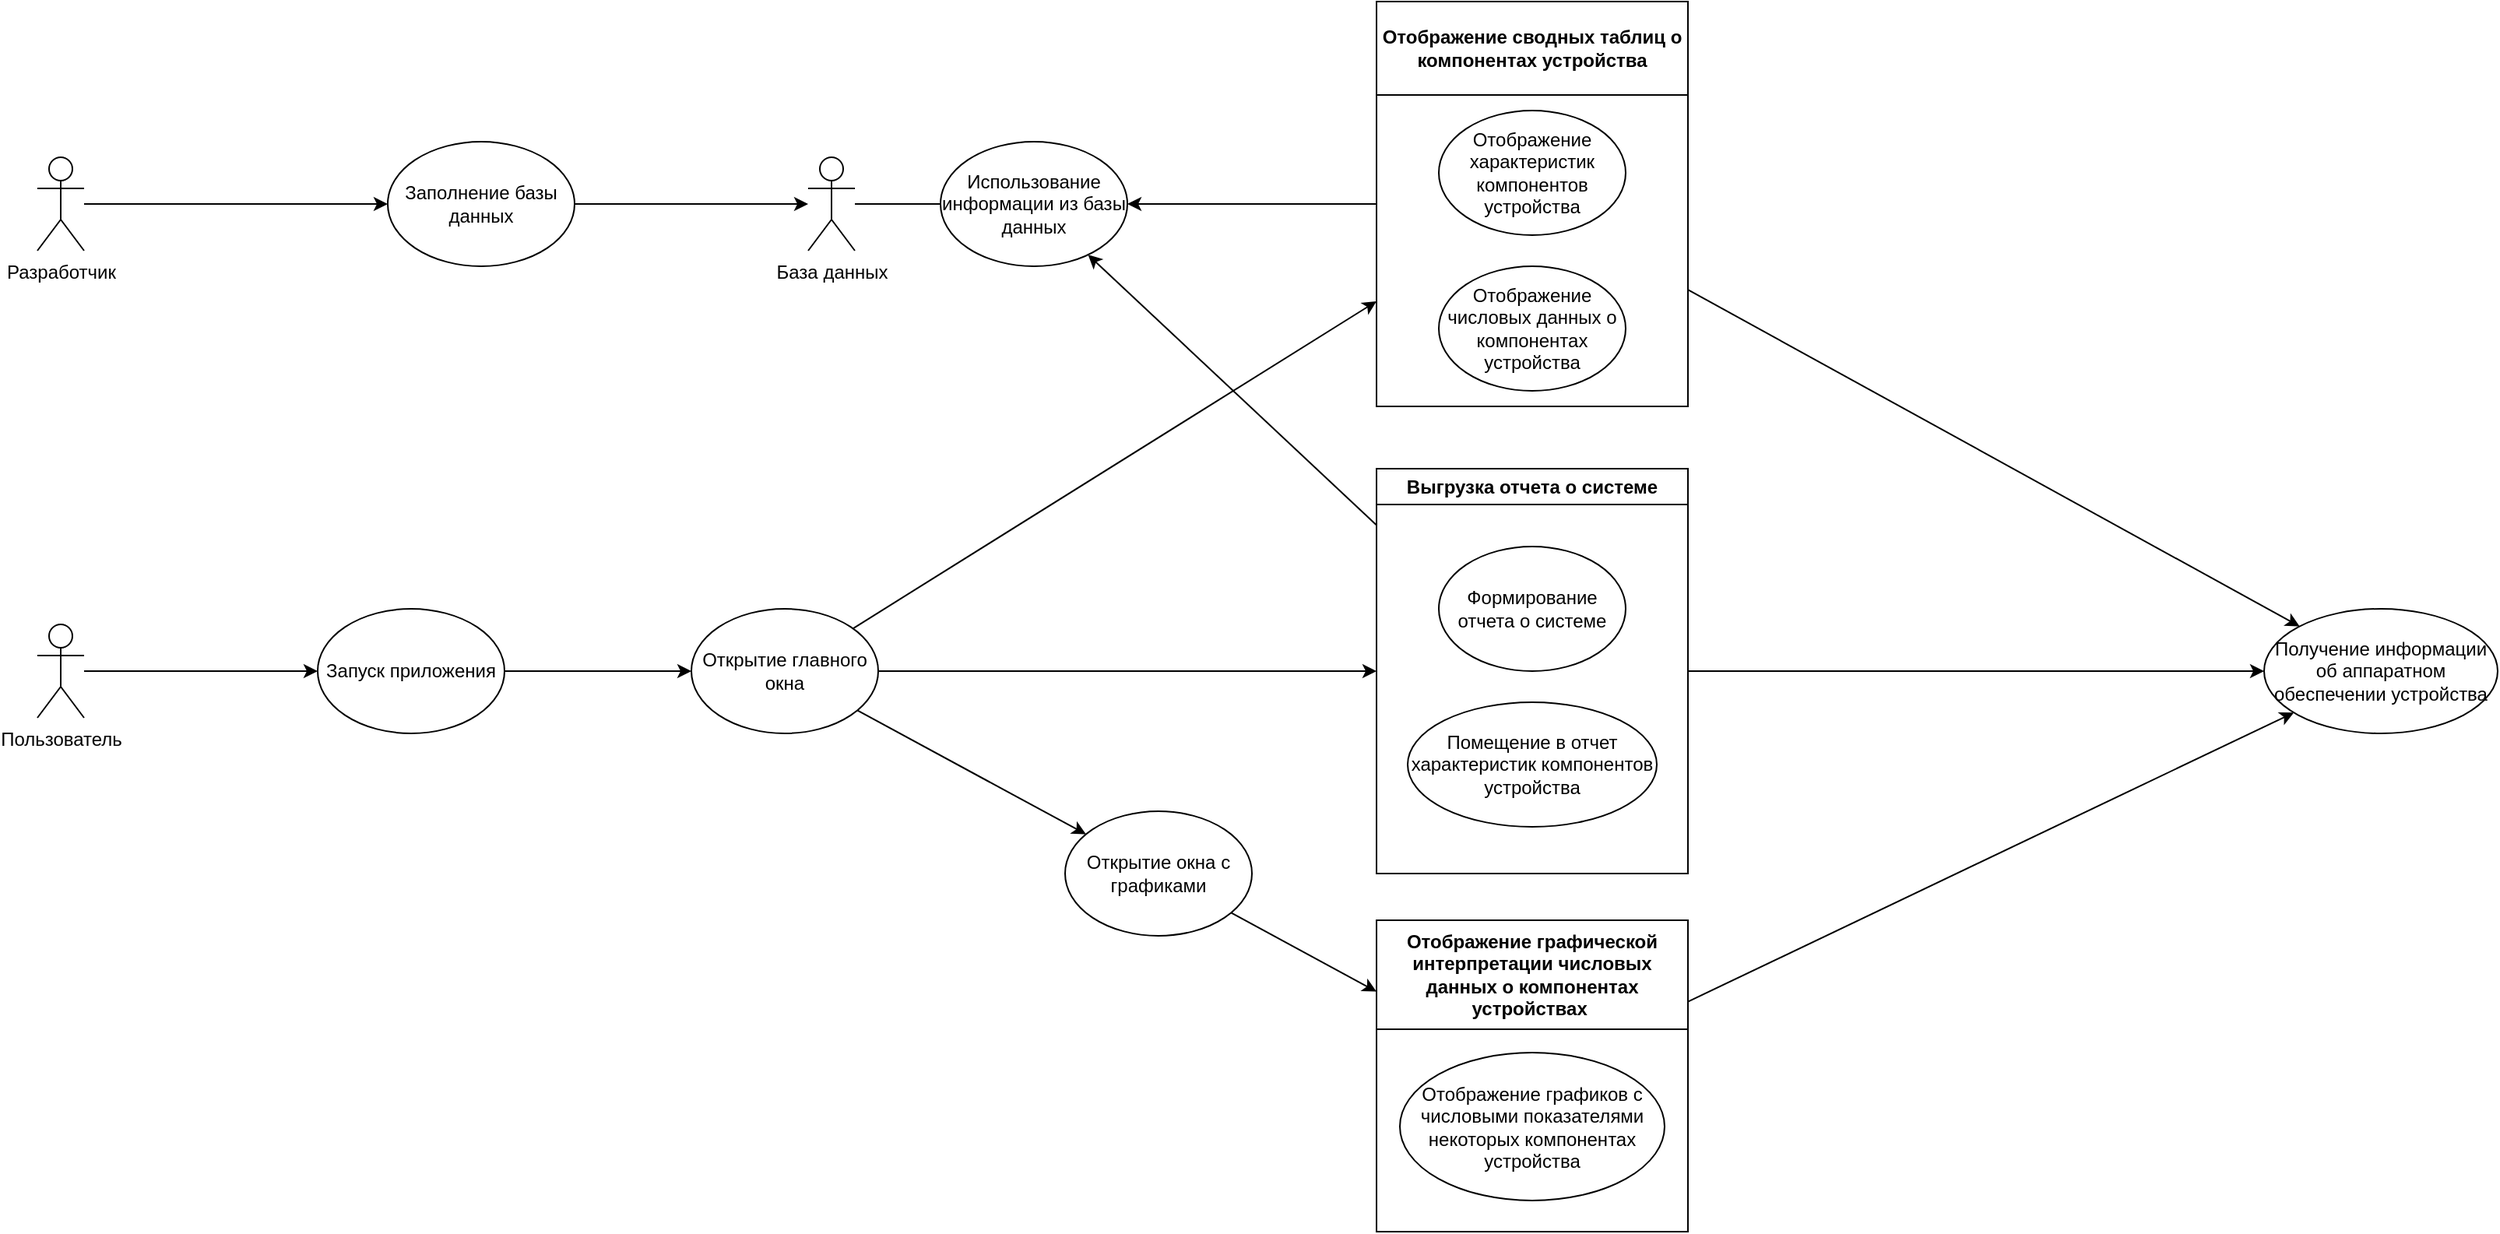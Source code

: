 <mxfile version="22.1.3" type="device">
  <diagram name="Страница — 1" id="yzS94LT6goUIkw-oyW69">
    <mxGraphModel dx="2405" dy="2234" grid="1" gridSize="10" guides="1" tooltips="1" connect="1" arrows="1" fold="1" page="1" pageScale="1" pageWidth="827" pageHeight="1169" math="0" shadow="0">
      <root>
        <mxCell id="0" />
        <mxCell id="1" parent="0" />
        <mxCell id="NaQXFfpHUo3TirxvX6qb-3" style="edgeStyle=orthogonalEdgeStyle;rounded=0;orthogonalLoop=1;jettySize=auto;html=1;" edge="1" parent="1" source="NaQXFfpHUo3TirxvX6qb-1" target="NaQXFfpHUo3TirxvX6qb-2">
          <mxGeometry relative="1" as="geometry" />
        </mxCell>
        <mxCell id="NaQXFfpHUo3TirxvX6qb-1" value="Пользователь" style="shape=umlActor;verticalLabelPosition=bottom;verticalAlign=top;html=1;outlineConnect=0;" vertex="1" parent="1">
          <mxGeometry x="20" y="280" width="30" height="60" as="geometry" />
        </mxCell>
        <mxCell id="NaQXFfpHUo3TirxvX6qb-7" style="edgeStyle=orthogonalEdgeStyle;rounded=0;orthogonalLoop=1;jettySize=auto;html=1;" edge="1" parent="1" source="NaQXFfpHUo3TirxvX6qb-2" target="NaQXFfpHUo3TirxvX6qb-6">
          <mxGeometry relative="1" as="geometry" />
        </mxCell>
        <mxCell id="NaQXFfpHUo3TirxvX6qb-2" value="Запуск приложения" style="ellipse;whiteSpace=wrap;html=1;" vertex="1" parent="1">
          <mxGeometry x="200" y="270" width="120" height="80" as="geometry" />
        </mxCell>
        <mxCell id="NaQXFfpHUo3TirxvX6qb-20" style="rounded=0;orthogonalLoop=1;jettySize=auto;html=1;" edge="1" parent="1" source="NaQXFfpHUo3TirxvX6qb-6" target="NaQXFfpHUo3TirxvX6qb-19">
          <mxGeometry relative="1" as="geometry" />
        </mxCell>
        <mxCell id="NaQXFfpHUo3TirxvX6qb-38" style="rounded=0;orthogonalLoop=1;jettySize=auto;html=1;" edge="1" parent="1" source="NaQXFfpHUo3TirxvX6qb-6" target="NaQXFfpHUo3TirxvX6qb-23">
          <mxGeometry relative="1" as="geometry" />
        </mxCell>
        <mxCell id="NaQXFfpHUo3TirxvX6qb-6" value="Открытие главного окна" style="ellipse;whiteSpace=wrap;html=1;" vertex="1" parent="1">
          <mxGeometry x="440" y="270" width="120" height="80" as="geometry" />
        </mxCell>
        <mxCell id="NaQXFfpHUo3TirxvX6qb-16" style="rounded=0;orthogonalLoop=1;jettySize=auto;html=1;endArrow=none;endFill=0;startArrow=classic;startFill=1;" edge="1" parent="1" source="NaQXFfpHUo3TirxvX6qb-14" target="NaQXFfpHUo3TirxvX6qb-6">
          <mxGeometry relative="1" as="geometry" />
        </mxCell>
        <mxCell id="NaQXFfpHUo3TirxvX6qb-29" style="rounded=0;orthogonalLoop=1;jettySize=auto;html=1;" edge="1" parent="1" source="NaQXFfpHUo3TirxvX6qb-14" target="NaQXFfpHUo3TirxvX6qb-27">
          <mxGeometry relative="1" as="geometry" />
        </mxCell>
        <mxCell id="NaQXFfpHUo3TirxvX6qb-40" style="rounded=0;orthogonalLoop=1;jettySize=auto;html=1;" edge="1" parent="1" source="NaQXFfpHUo3TirxvX6qb-14" target="NaQXFfpHUo3TirxvX6qb-39">
          <mxGeometry relative="1" as="geometry" />
        </mxCell>
        <mxCell id="NaQXFfpHUo3TirxvX6qb-14" value="Отображение сводных таблиц о компонентах устройства" style="swimlane;whiteSpace=wrap;html=1;startSize=60;" vertex="1" parent="1">
          <mxGeometry x="880" y="-120" width="200" height="260" as="geometry" />
        </mxCell>
        <mxCell id="NaQXFfpHUo3TirxvX6qb-8" value="Отображение характеристик компонентов устройства" style="ellipse;whiteSpace=wrap;html=1;" vertex="1" parent="NaQXFfpHUo3TirxvX6qb-14">
          <mxGeometry x="40" y="70" width="120" height="80" as="geometry" />
        </mxCell>
        <mxCell id="NaQXFfpHUo3TirxvX6qb-10" value="Отображение числовых данных о компонентах устройства" style="ellipse;whiteSpace=wrap;html=1;" vertex="1" parent="NaQXFfpHUo3TirxvX6qb-14">
          <mxGeometry x="40" y="170" width="120" height="80" as="geometry" />
        </mxCell>
        <mxCell id="NaQXFfpHUo3TirxvX6qb-42" style="rounded=0;orthogonalLoop=1;jettySize=auto;html=1;" edge="1" parent="1" source="NaQXFfpHUo3TirxvX6qb-17" target="NaQXFfpHUo3TirxvX6qb-39">
          <mxGeometry relative="1" as="geometry" />
        </mxCell>
        <mxCell id="NaQXFfpHUo3TirxvX6qb-17" value="Отображение графической интерпретации числовых данных о компонентах устройствах&amp;nbsp;" style="swimlane;whiteSpace=wrap;html=1;startSize=70;" vertex="1" parent="1">
          <mxGeometry x="880" y="470" width="200" height="200" as="geometry" />
        </mxCell>
        <mxCell id="NaQXFfpHUo3TirxvX6qb-18" value="Отображение графиков с числовыми показателями некоторых компонентах устройства" style="ellipse;whiteSpace=wrap;html=1;" vertex="1" parent="NaQXFfpHUo3TirxvX6qb-17">
          <mxGeometry x="15" y="85" width="170" height="95" as="geometry" />
        </mxCell>
        <mxCell id="NaQXFfpHUo3TirxvX6qb-21" style="rounded=0;orthogonalLoop=1;jettySize=auto;html=1;" edge="1" parent="1" source="NaQXFfpHUo3TirxvX6qb-19" target="NaQXFfpHUo3TirxvX6qb-17">
          <mxGeometry relative="1" as="geometry" />
        </mxCell>
        <mxCell id="NaQXFfpHUo3TirxvX6qb-19" value="Открытие окна с графиками" style="ellipse;whiteSpace=wrap;html=1;" vertex="1" parent="1">
          <mxGeometry x="680" y="400" width="120" height="80" as="geometry" />
        </mxCell>
        <mxCell id="NaQXFfpHUo3TirxvX6qb-30" style="rounded=0;orthogonalLoop=1;jettySize=auto;html=1;" edge="1" parent="1" source="NaQXFfpHUo3TirxvX6qb-23" target="NaQXFfpHUo3TirxvX6qb-27">
          <mxGeometry relative="1" as="geometry" />
        </mxCell>
        <mxCell id="NaQXFfpHUo3TirxvX6qb-41" style="rounded=0;orthogonalLoop=1;jettySize=auto;html=1;" edge="1" parent="1" source="NaQXFfpHUo3TirxvX6qb-23" target="NaQXFfpHUo3TirxvX6qb-39">
          <mxGeometry relative="1" as="geometry" />
        </mxCell>
        <mxCell id="NaQXFfpHUo3TirxvX6qb-23" value="Выгрузка отчета о системе" style="swimlane;whiteSpace=wrap;html=1;" vertex="1" parent="1">
          <mxGeometry x="880" y="180" width="200" height="260" as="geometry" />
        </mxCell>
        <mxCell id="NaQXFfpHUo3TirxvX6qb-26" value="Формирование отчета о системе" style="ellipse;whiteSpace=wrap;html=1;" vertex="1" parent="NaQXFfpHUo3TirxvX6qb-23">
          <mxGeometry x="40" y="50" width="120" height="80" as="geometry" />
        </mxCell>
        <mxCell id="NaQXFfpHUo3TirxvX6qb-44" value="Помещение в отчет характеристик компонентов устройства" style="ellipse;whiteSpace=wrap;html=1;" vertex="1" parent="NaQXFfpHUo3TirxvX6qb-23">
          <mxGeometry x="20" y="150" width="160" height="80" as="geometry" />
        </mxCell>
        <mxCell id="NaQXFfpHUo3TirxvX6qb-27" value="Использование информации из базы данных" style="ellipse;whiteSpace=wrap;html=1;" vertex="1" parent="1">
          <mxGeometry x="600" y="-30" width="120" height="80" as="geometry" />
        </mxCell>
        <mxCell id="NaQXFfpHUo3TirxvX6qb-32" style="rounded=0;orthogonalLoop=1;jettySize=auto;html=1;endArrow=none;endFill=0;" edge="1" parent="1" source="NaQXFfpHUo3TirxvX6qb-31" target="NaQXFfpHUo3TirxvX6qb-27">
          <mxGeometry relative="1" as="geometry" />
        </mxCell>
        <mxCell id="NaQXFfpHUo3TirxvX6qb-31" value="База данных" style="shape=umlActor;verticalLabelPosition=bottom;verticalAlign=top;html=1;outlineConnect=0;" vertex="1" parent="1">
          <mxGeometry x="515" y="-20" width="30" height="60" as="geometry" />
        </mxCell>
        <mxCell id="NaQXFfpHUo3TirxvX6qb-34" style="rounded=0;orthogonalLoop=1;jettySize=auto;html=1;" edge="1" parent="1" source="NaQXFfpHUo3TirxvX6qb-33" target="NaQXFfpHUo3TirxvX6qb-31">
          <mxGeometry relative="1" as="geometry" />
        </mxCell>
        <mxCell id="NaQXFfpHUo3TirxvX6qb-33" value="Заполнение базы данных" style="ellipse;whiteSpace=wrap;html=1;" vertex="1" parent="1">
          <mxGeometry x="245" y="-30" width="120" height="80" as="geometry" />
        </mxCell>
        <mxCell id="NaQXFfpHUo3TirxvX6qb-36" style="rounded=0;orthogonalLoop=1;jettySize=auto;html=1;" edge="1" parent="1" source="NaQXFfpHUo3TirxvX6qb-35" target="NaQXFfpHUo3TirxvX6qb-33">
          <mxGeometry relative="1" as="geometry" />
        </mxCell>
        <mxCell id="NaQXFfpHUo3TirxvX6qb-35" value="Разработчик" style="shape=umlActor;verticalLabelPosition=bottom;verticalAlign=top;html=1;outlineConnect=0;" vertex="1" parent="1">
          <mxGeometry x="20" y="-20" width="30" height="60" as="geometry" />
        </mxCell>
        <mxCell id="NaQXFfpHUo3TirxvX6qb-39" value="Получение информации об аппаратном обеспечении устройства" style="ellipse;whiteSpace=wrap;html=1;" vertex="1" parent="1">
          <mxGeometry x="1450" y="270" width="150" height="80" as="geometry" />
        </mxCell>
      </root>
    </mxGraphModel>
  </diagram>
</mxfile>
